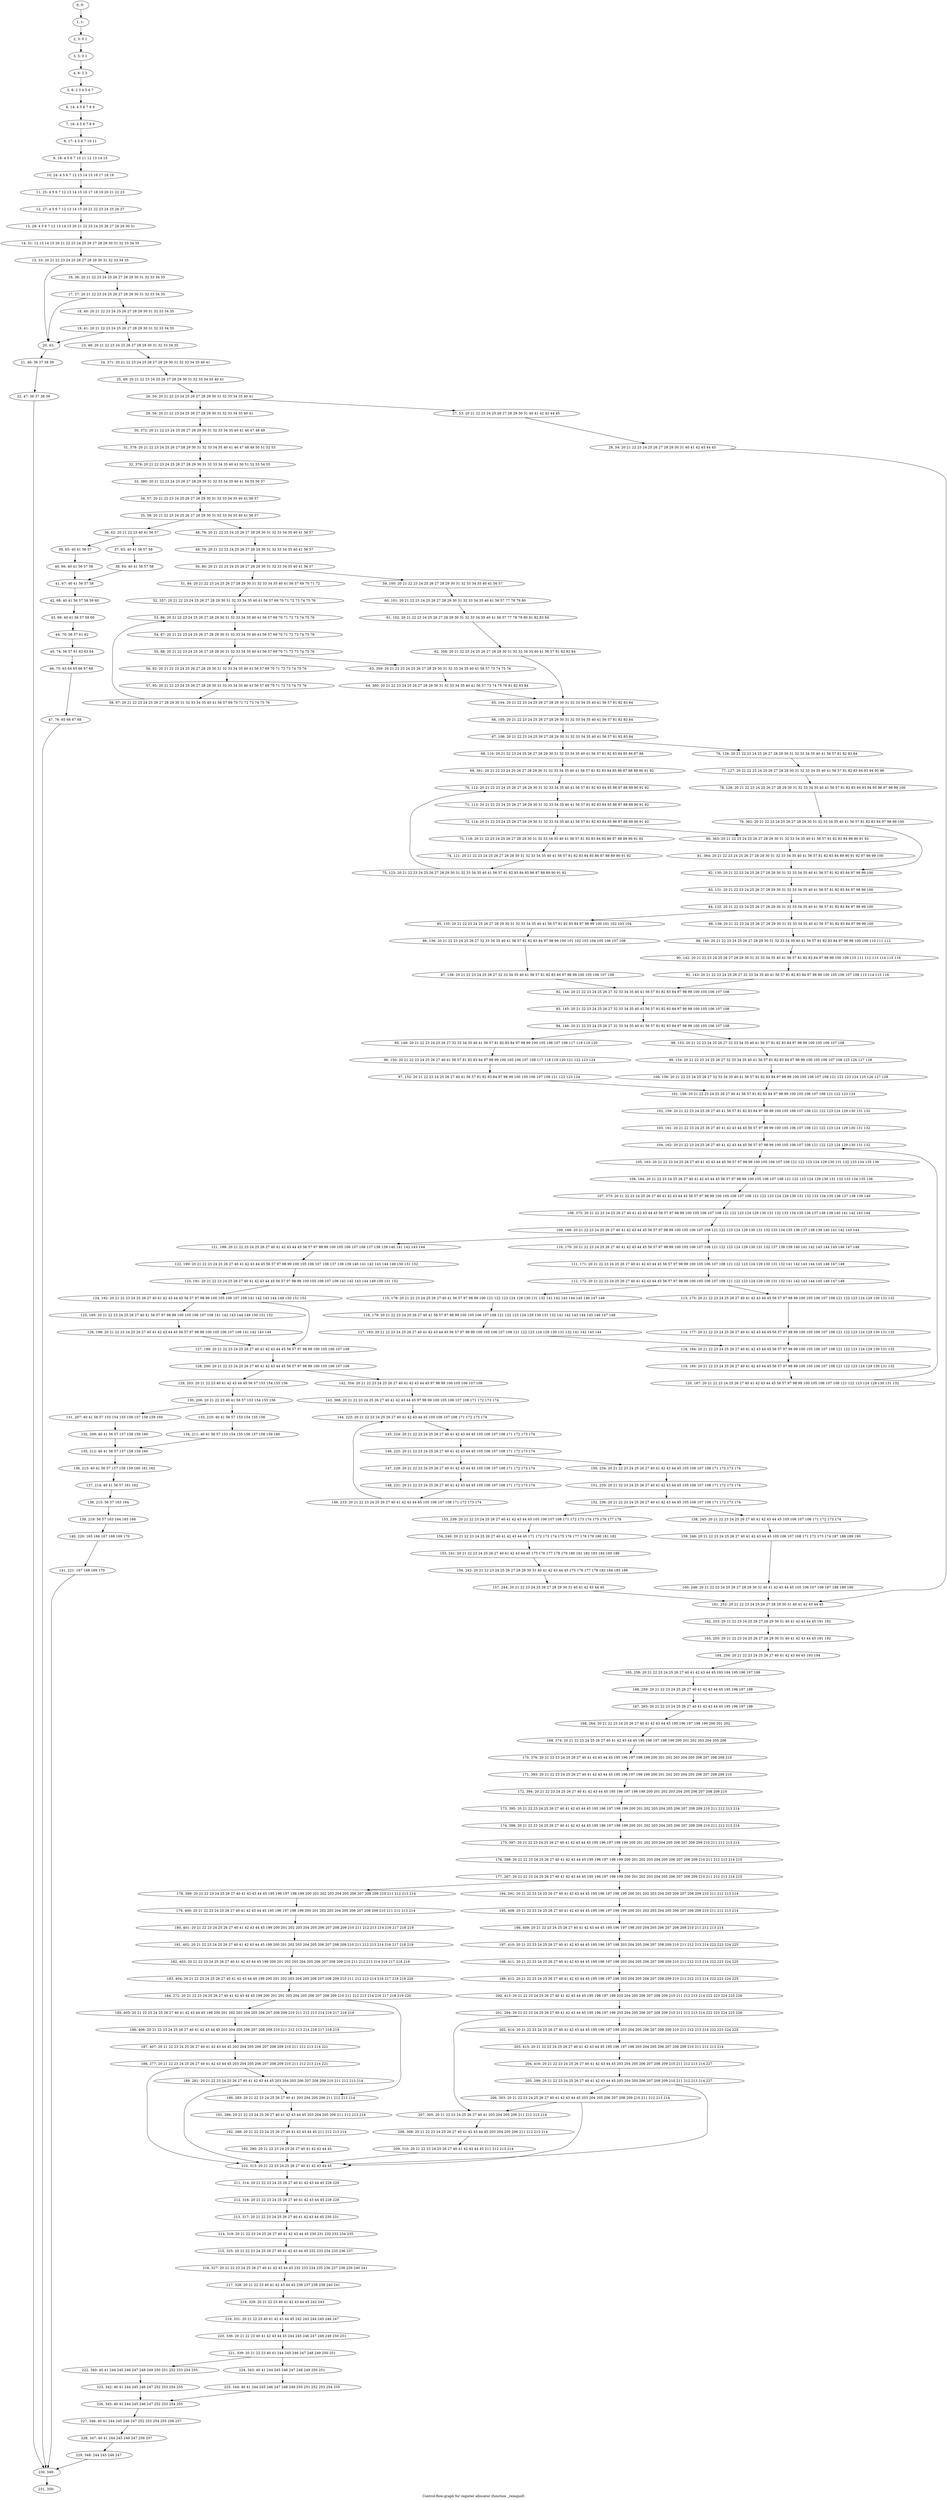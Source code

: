 digraph G {
graph [label="Control-flow-graph for register allocator (function _remquof)"]
0[label="0, 0: "];
1[label="1, 1: "];
2[label="2, 3: 0 1 "];
3[label="3, 5: 0 1 "];
4[label="4, 6: 2 3 "];
5[label="5, 8: 2 3 4 5 6 7 "];
6[label="6, 14: 4 5 6 7 8 9 "];
7[label="7, 16: 4 5 6 7 8 9 "];
8[label="8, 17: 4 5 6 7 10 11 "];
9[label="9, 19: 4 5 6 7 10 11 12 13 14 15 "];
10[label="10, 24: 4 5 6 7 12 13 14 15 16 17 18 19 "];
11[label="11, 25: 4 5 6 7 12 13 14 15 16 17 18 19 20 21 22 23 "];
12[label="12, 27: 4 5 6 7 12 13 14 15 20 21 22 23 24 25 26 27 "];
13[label="13, 29: 4 5 6 7 12 13 14 15 20 21 22 23 24 25 26 27 28 29 30 31 "];
14[label="14, 31: 12 13 14 15 20 21 22 23 24 25 26 27 28 29 30 31 32 33 34 35 "];
15[label="15, 33: 20 21 22 23 24 25 26 27 28 29 30 31 32 33 34 35 "];
16[label="16, 36: 20 21 22 23 24 25 26 27 28 29 30 31 32 33 34 35 "];
17[label="17, 37: 20 21 22 23 24 25 26 27 28 29 30 31 32 33 34 35 "];
18[label="18, 40: 20 21 22 23 24 25 26 27 28 29 30 31 32 33 34 35 "];
19[label="19, 41: 20 21 22 23 24 25 26 27 28 29 30 31 32 33 34 35 "];
20[label="20, 43: "];
21[label="21, 46: 36 37 38 39 "];
22[label="22, 47: 36 37 38 39 "];
23[label="23, 48: 20 21 22 23 24 25 26 27 28 29 30 31 32 33 34 35 "];
24[label="24, 371: 20 21 22 23 24 25 26 27 28 29 30 31 32 33 34 35 40 41 "];
25[label="25, 49: 20 21 22 23 24 25 26 27 28 29 30 31 32 33 34 35 40 41 "];
26[label="26, 50: 20 21 22 23 24 25 26 27 28 29 30 31 32 33 34 35 40 41 "];
27[label="27, 53: 20 21 22 23 24 25 26 27 28 29 30 31 40 41 42 43 44 45 "];
28[label="28, 54: 20 21 22 23 24 25 26 27 28 29 30 31 40 41 42 43 44 45 "];
29[label="29, 56: 20 21 22 23 24 25 26 27 28 29 30 31 32 33 34 35 40 41 "];
30[label="30, 372: 20 21 22 23 24 25 26 27 28 29 30 31 32 33 34 35 40 41 46 47 48 49 "];
31[label="31, 378: 20 21 22 23 24 25 26 27 28 29 30 31 32 33 34 35 40 41 46 47 48 49 50 51 52 53 "];
32[label="32, 379: 20 21 22 23 24 25 26 27 28 29 30 31 32 33 34 35 40 41 50 51 52 53 54 55 "];
33[label="33, 380: 20 21 22 23 24 25 26 27 28 29 30 31 32 33 34 35 40 41 54 55 56 57 "];
34[label="34, 57: 20 21 22 23 24 25 26 27 28 29 30 31 32 33 34 35 40 41 56 57 "];
35[label="35, 58: 20 21 22 23 24 25 26 27 28 29 30 31 32 33 34 35 40 41 56 57 "];
36[label="36, 62: 20 21 22 23 40 41 56 57 "];
37[label="37, 63: 40 41 56 57 58 "];
38[label="38, 64: 40 41 56 57 58 "];
39[label="39, 65: 40 41 56 57 "];
40[label="40, 66: 40 41 56 57 58 "];
41[label="41, 67: 40 41 56 57 58 "];
42[label="42, 68: 40 41 56 57 58 59 60 "];
43[label="43, 69: 40 41 56 57 59 60 "];
44[label="44, 70: 56 57 61 62 "];
45[label="45, 74: 56 57 61 62 63 64 "];
46[label="46, 75: 63 64 65 66 67 68 "];
47[label="47, 76: 65 66 67 68 "];
48[label="48, 78: 20 21 22 23 24 25 26 27 28 29 30 31 32 33 34 35 40 41 56 57 "];
49[label="49, 79: 20 21 22 23 24 25 26 27 28 29 30 31 32 33 34 35 40 41 56 57 "];
50[label="50, 80: 20 21 22 23 24 25 26 27 28 29 30 31 32 33 34 35 40 41 56 57 "];
51[label="51, 84: 20 21 22 23 24 25 26 27 28 29 30 31 32 33 34 35 40 41 56 57 69 70 71 72 "];
52[label="52, 357: 20 21 22 23 24 25 26 27 28 29 30 31 32 33 34 35 40 41 56 57 69 70 71 72 73 74 75 76 "];
53[label="53, 86: 20 21 22 23 24 25 26 27 28 29 30 31 32 33 34 35 40 41 56 57 69 70 71 72 73 74 75 76 "];
54[label="54, 87: 20 21 22 23 24 25 26 27 28 29 30 31 32 33 34 35 40 41 56 57 69 70 71 72 73 74 75 76 "];
55[label="55, 88: 20 21 22 23 24 25 26 27 28 29 30 31 32 33 34 35 40 41 56 57 69 70 71 72 73 74 75 76 "];
56[label="56, 92: 20 21 22 23 24 25 26 27 28 29 30 31 32 33 34 35 40 41 56 57 69 70 71 72 73 74 75 76 "];
57[label="57, 95: 20 21 22 23 24 25 26 27 28 29 30 31 32 33 34 35 40 41 56 57 69 70 71 72 73 74 75 76 "];
58[label="58, 97: 20 21 22 23 24 25 26 27 28 29 30 31 32 33 34 35 40 41 56 57 69 70 71 72 73 74 75 76 "];
59[label="59, 100: 20 21 22 23 24 25 26 27 28 29 30 31 32 33 34 35 40 41 56 57 "];
60[label="60, 101: 20 21 22 23 24 25 26 27 28 29 30 31 32 33 34 35 40 41 56 57 77 78 79 80 "];
61[label="61, 102: 20 21 22 23 24 25 26 27 28 29 30 31 32 33 34 35 40 41 56 57 77 78 79 80 81 82 83 84 "];
62[label="62, 358: 20 21 22 23 24 25 26 27 28 29 30 31 32 33 34 35 40 41 56 57 81 82 83 84 "];
63[label="63, 359: 20 21 22 23 24 25 26 27 28 29 30 31 32 33 34 35 40 41 56 57 73 74 75 76 "];
64[label="64, 360: 20 21 22 23 24 25 26 27 28 29 30 31 32 33 34 35 40 41 56 57 73 74 75 76 81 82 83 84 "];
65[label="65, 104: 20 21 22 23 24 25 26 27 28 29 30 31 32 33 34 35 40 41 56 57 81 82 83 84 "];
66[label="66, 105: 20 21 22 23 24 25 26 27 28 29 30 31 32 33 34 35 40 41 56 57 81 82 83 84 "];
67[label="67, 106: 20 21 22 23 24 25 26 27 28 29 30 31 32 33 34 35 40 41 56 57 81 82 83 84 "];
68[label="68, 110: 20 21 22 23 24 25 26 27 28 29 30 31 32 33 34 35 40 41 56 57 81 82 83 84 85 86 87 88 "];
69[label="69, 361: 20 21 22 23 24 25 26 27 28 29 30 31 32 33 34 35 40 41 56 57 81 82 83 84 85 86 87 88 89 90 91 92 "];
70[label="70, 112: 20 21 22 23 24 25 26 27 28 29 30 31 32 33 34 35 40 41 56 57 81 82 83 84 85 86 87 88 89 90 91 92 "];
71[label="71, 113: 20 21 22 23 24 25 26 27 28 29 30 31 32 33 34 35 40 41 56 57 81 82 83 84 85 86 87 88 89 90 91 92 "];
72[label="72, 114: 20 21 22 23 24 25 26 27 28 29 30 31 32 33 34 35 40 41 56 57 81 82 83 84 85 86 87 88 89 90 91 92 "];
73[label="73, 118: 20 21 22 23 24 25 26 27 28 29 30 31 32 33 34 35 40 41 56 57 81 82 83 84 85 86 87 88 89 90 91 92 "];
74[label="74, 121: 20 21 22 23 24 25 26 27 28 29 30 31 32 33 34 35 40 41 56 57 81 82 83 84 85 86 87 88 89 90 91 92 "];
75[label="75, 123: 20 21 22 23 24 25 26 27 28 29 30 31 32 33 34 35 40 41 56 57 81 82 83 84 85 86 87 88 89 90 91 92 "];
76[label="76, 126: 20 21 22 23 24 25 26 27 28 29 30 31 32 33 34 35 40 41 56 57 81 82 83 84 "];
77[label="77, 127: 20 21 22 23 24 25 26 27 28 29 30 31 32 33 34 35 40 41 56 57 81 82 83 84 93 94 95 96 "];
78[label="78, 128: 20 21 22 23 24 25 26 27 28 29 30 31 32 33 34 35 40 41 56 57 81 82 83 84 93 94 95 96 97 98 99 100 "];
79[label="79, 362: 20 21 22 23 24 25 26 27 28 29 30 31 32 33 34 35 40 41 56 57 81 82 83 84 97 98 99 100 "];
80[label="80, 363: 20 21 22 23 24 25 26 27 28 29 30 31 32 33 34 35 40 41 56 57 81 82 83 84 89 90 91 92 "];
81[label="81, 364: 20 21 22 23 24 25 26 27 28 29 30 31 32 33 34 35 40 41 56 57 81 82 83 84 89 90 91 92 97 98 99 100 "];
82[label="82, 130: 20 21 22 23 24 25 26 27 28 29 30 31 32 33 34 35 40 41 56 57 81 82 83 84 97 98 99 100 "];
83[label="83, 131: 20 21 22 23 24 25 26 27 28 29 30 31 32 33 34 35 40 41 56 57 81 82 83 84 97 98 99 100 "];
84[label="84, 132: 20 21 22 23 24 25 26 27 28 29 30 31 32 33 34 35 40 41 56 57 81 82 83 84 97 98 99 100 "];
85[label="85, 135: 20 21 22 23 24 25 26 27 28 29 30 31 32 33 34 35 40 41 56 57 81 82 83 84 97 98 99 100 101 102 103 104 "];
86[label="86, 136: 20 21 22 23 24 25 26 27 32 33 34 35 40 41 56 57 81 82 83 84 97 98 99 100 101 102 103 104 105 106 107 108 "];
87[label="87, 138: 20 21 22 23 24 25 26 27 32 33 34 35 40 41 56 57 81 82 83 84 97 98 99 100 105 106 107 108 "];
88[label="88, 139: 20 21 22 23 24 25 26 27 28 29 30 31 32 33 34 35 40 41 56 57 81 82 83 84 97 98 99 100 "];
89[label="89, 140: 20 21 22 23 24 25 26 27 28 29 30 31 32 33 34 35 40 41 56 57 81 82 83 84 97 98 99 100 109 110 111 112 "];
90[label="90, 142: 20 21 22 23 24 25 26 27 28 29 30 31 32 33 34 35 40 41 56 57 81 82 83 84 97 98 99 100 109 110 111 112 113 114 115 116 "];
91[label="91, 143: 20 21 22 23 24 25 26 27 32 33 34 35 40 41 56 57 81 82 83 84 97 98 99 100 105 106 107 108 113 114 115 116 "];
92[label="92, 144: 20 21 22 23 24 25 26 27 32 33 34 35 40 41 56 57 81 82 83 84 97 98 99 100 105 106 107 108 "];
93[label="93, 145: 20 21 22 23 24 25 26 27 32 33 34 35 40 41 56 57 81 82 83 84 97 98 99 100 105 106 107 108 "];
94[label="94, 146: 20 21 22 23 24 25 26 27 32 33 34 35 40 41 56 57 81 82 83 84 97 98 99 100 105 106 107 108 "];
95[label="95, 149: 20 21 22 23 24 25 26 27 32 33 34 35 40 41 56 57 81 82 83 84 97 98 99 100 105 106 107 108 117 118 119 120 "];
96[label="96, 150: 20 21 22 23 24 25 26 27 40 41 56 57 81 82 83 84 97 98 99 100 105 106 107 108 117 118 119 120 121 122 123 124 "];
97[label="97, 152: 20 21 22 23 24 25 26 27 40 41 56 57 81 82 83 84 97 98 99 100 105 106 107 108 121 122 123 124 "];
98[label="98, 153: 20 21 22 23 24 25 26 27 32 33 34 35 40 41 56 57 81 82 83 84 97 98 99 100 105 106 107 108 "];
99[label="99, 154: 20 21 22 23 24 25 26 27 32 33 34 35 40 41 56 57 81 82 83 84 97 98 99 100 105 106 107 108 125 126 127 128 "];
100[label="100, 156: 20 21 22 23 24 25 26 27 32 33 34 35 40 41 56 57 81 82 83 84 97 98 99 100 105 106 107 108 121 122 123 124 125 126 127 128 "];
101[label="101, 158: 20 21 22 23 24 25 26 27 40 41 56 57 81 82 83 84 97 98 99 100 105 106 107 108 121 122 123 124 "];
102[label="102, 159: 20 21 22 23 24 25 26 27 40 41 56 57 81 82 83 84 97 98 99 100 105 106 107 108 121 122 123 124 129 130 131 132 "];
103[label="103, 161: 20 21 22 23 24 25 26 27 40 41 42 43 44 45 56 57 97 98 99 100 105 106 107 108 121 122 123 124 129 130 131 132 "];
104[label="104, 162: 20 21 22 23 24 25 26 27 40 41 42 43 44 45 56 57 97 98 99 100 105 106 107 108 121 122 123 124 129 130 131 132 "];
105[label="105, 163: 20 21 22 23 24 25 26 27 40 41 42 43 44 45 56 57 97 98 99 100 105 106 107 108 121 122 123 124 129 130 131 132 133 134 135 136 "];
106[label="106, 164: 20 21 22 23 24 25 26 27 40 41 42 43 44 45 56 57 97 98 99 100 105 106 107 108 121 122 123 124 129 130 131 132 133 134 135 136 "];
107[label="107, 373: 20 21 22 23 24 25 26 27 40 41 42 43 44 45 56 57 97 98 99 100 105 106 107 108 121 122 123 124 129 130 131 132 133 134 135 136 137 138 139 140 "];
108[label="108, 375: 20 21 22 23 24 25 26 27 40 41 42 43 44 45 56 57 97 98 99 100 105 106 107 108 121 122 123 124 129 130 131 132 133 134 135 136 137 138 139 140 141 142 143 144 "];
109[label="109, 166: 20 21 22 23 24 25 26 27 40 41 42 43 44 45 56 57 97 98 99 100 105 106 107 108 121 122 123 124 129 130 131 132 133 134 135 136 137 138 139 140 141 142 143 144 "];
110[label="110, 170: 20 21 22 23 24 25 26 27 40 41 42 43 44 45 56 57 97 98 99 100 105 106 107 108 121 122 123 124 129 130 131 132 137 138 139 140 141 142 143 144 145 146 147 148 "];
111[label="111, 171: 20 21 22 23 24 25 26 27 40 41 42 43 44 45 56 57 97 98 99 100 105 106 107 108 121 122 123 124 129 130 131 132 141 142 143 144 145 146 147 148 "];
112[label="112, 172: 20 21 22 23 24 25 26 27 40 41 42 43 44 45 56 57 97 98 99 100 105 106 107 108 121 122 123 124 129 130 131 132 141 142 143 144 145 146 147 148 "];
113[label="113, 175: 20 21 22 23 24 25 26 27 40 41 42 43 44 45 56 57 97 98 99 100 105 106 107 108 121 122 123 124 129 130 131 132 "];
114[label="114, 177: 20 21 22 23 24 25 26 27 40 41 42 43 44 45 56 57 97 98 99 100 105 106 107 108 121 122 123 124 129 130 131 132 "];
115[label="115, 178: 20 21 22 23 24 25 26 27 40 41 56 57 97 98 99 100 121 122 123 124 129 130 131 132 141 142 143 144 145 146 147 148 "];
116[label="116, 179: 20 21 22 23 24 25 26 27 40 41 56 57 97 98 99 100 105 106 107 108 121 122 123 124 129 130 131 132 141 142 143 144 145 146 147 148 "];
117[label="117, 183: 20 21 22 23 24 25 26 27 40 41 42 43 44 45 56 57 97 98 99 100 105 106 107 108 121 122 123 124 129 130 131 132 141 142 143 144 "];
118[label="118, 184: 20 21 22 23 24 25 26 27 40 41 42 43 44 45 56 57 97 98 99 100 105 106 107 108 121 122 123 124 129 130 131 132 "];
119[label="119, 185: 20 21 22 23 24 25 26 27 40 41 42 43 44 45 56 57 97 98 99 100 105 106 107 108 121 122 123 124 129 130 131 132 "];
120[label="120, 187: 20 21 22 23 24 25 26 27 40 41 42 43 44 45 56 57 97 98 99 100 105 106 107 108 121 122 123 124 129 130 131 132 "];
121[label="121, 188: 20 21 22 23 24 25 26 27 40 41 42 43 44 45 56 57 97 98 99 100 105 106 107 108 137 138 139 140 141 142 143 144 "];
122[label="122, 190: 20 21 22 23 24 25 26 27 40 41 42 43 44 45 56 57 97 98 99 100 105 106 107 108 137 138 139 140 141 142 143 144 149 150 151 152 "];
123[label="123, 191: 20 21 22 23 24 25 26 27 40 41 42 43 44 45 56 57 97 98 99 100 105 106 107 108 141 142 143 144 149 150 151 152 "];
124[label="124, 192: 20 21 22 23 24 25 26 27 40 41 42 43 44 45 56 57 97 98 99 100 105 106 107 108 141 142 143 144 149 150 151 152 "];
125[label="125, 195: 20 21 22 23 24 25 26 27 40 41 56 57 97 98 99 100 105 106 107 108 141 142 143 144 149 150 151 152 "];
126[label="126, 198: 20 21 22 23 24 25 26 27 40 41 42 43 44 45 56 57 97 98 99 100 105 106 107 108 141 142 143 144 "];
127[label="127, 199: 20 21 22 23 24 25 26 27 40 41 42 43 44 45 56 57 97 98 99 100 105 106 107 108 "];
128[label="128, 200: 20 21 22 23 24 25 26 27 40 41 42 43 44 45 56 57 97 98 99 100 105 106 107 108 "];
129[label="129, 203: 20 21 22 23 40 41 42 43 44 45 56 57 153 154 155 156 "];
130[label="130, 206: 20 21 22 23 40 41 56 57 153 154 155 156 "];
131[label="131, 207: 40 41 56 57 153 154 155 156 157 158 159 160 "];
132[label="132, 209: 40 41 56 57 157 158 159 160 "];
133[label="133, 210: 40 41 56 57 153 154 155 156 "];
134[label="134, 211: 40 41 56 57 153 154 155 156 157 158 159 160 "];
135[label="135, 212: 40 41 56 57 157 158 159 160 "];
136[label="136, 213: 40 41 56 57 157 158 159 160 161 162 "];
137[label="137, 214: 40 41 56 57 161 162 "];
138[label="138, 215: 56 57 163 164 "];
139[label="139, 219: 56 57 163 164 165 166 "];
140[label="140, 220: 165 166 167 168 169 170 "];
141[label="141, 221: 167 168 169 170 "];
142[label="142, 354: 20 21 22 23 24 25 26 27 40 41 42 43 44 45 97 98 99 100 105 106 107 108 "];
143[label="143, 368: 20 21 22 23 24 25 26 27 40 41 42 43 44 45 97 98 99 100 105 106 107 108 171 172 173 174 "];
144[label="144, 223: 20 21 22 23 24 25 26 27 40 41 42 43 44 45 105 106 107 108 171 172 173 174 "];
145[label="145, 224: 20 21 22 23 24 25 26 27 40 41 42 43 44 45 105 106 107 108 171 172 173 174 "];
146[label="146, 225: 20 21 22 23 24 25 26 27 40 41 42 43 44 45 105 106 107 108 171 172 173 174 "];
147[label="147, 228: 20 21 22 23 24 25 26 27 40 41 42 43 44 45 105 106 107 108 171 172 173 174 "];
148[label="148, 231: 20 21 22 23 24 25 26 27 40 41 42 43 44 45 105 106 107 108 171 172 173 174 "];
149[label="149, 233: 20 21 22 23 24 25 26 27 40 41 42 43 44 45 105 106 107 108 171 172 173 174 "];
150[label="150, 234: 20 21 22 23 24 25 26 27 40 41 42 43 44 45 105 106 107 108 171 172 173 174 "];
151[label="151, 235: 20 21 22 23 24 25 26 27 40 41 42 43 44 45 105 106 107 108 171 172 173 174 "];
152[label="152, 236: 20 21 22 23 24 25 26 27 40 41 42 43 44 45 105 106 107 108 171 172 173 174 "];
153[label="153, 239: 20 21 22 23 24 25 26 27 40 41 42 43 44 45 105 106 107 108 171 172 173 174 175 176 177 178 "];
154[label="154, 240: 20 21 22 23 24 25 26 27 40 41 42 43 44 45 171 172 173 174 175 176 177 178 179 180 181 182 "];
155[label="155, 241: 20 21 22 23 24 25 26 27 40 41 42 43 44 45 175 176 177 178 179 180 181 182 183 184 185 186 "];
156[label="156, 242: 20 21 22 23 24 25 26 27 28 29 30 31 40 41 42 43 44 45 175 176 177 178 183 184 185 186 "];
157[label="157, 244: 20 21 22 23 24 25 26 27 28 29 30 31 40 41 42 43 44 45 "];
158[label="158, 245: 20 21 22 23 24 25 26 27 40 41 42 43 44 45 105 106 107 108 171 172 173 174 "];
159[label="159, 246: 20 21 22 23 24 25 26 27 40 41 42 43 44 45 105 106 107 108 171 172 173 174 187 188 189 190 "];
160[label="160, 248: 20 21 22 23 24 25 26 27 28 29 30 31 40 41 42 43 44 45 105 106 107 108 187 188 189 190 "];
161[label="161, 252: 20 21 22 23 24 25 26 27 28 29 30 31 40 41 42 43 44 45 "];
162[label="162, 253: 20 21 22 23 24 25 26 27 28 29 30 31 40 41 42 43 44 45 191 192 "];
163[label="163, 255: 20 21 22 23 24 25 26 27 28 29 30 31 40 41 42 43 44 45 191 192 "];
164[label="164, 256: 20 21 22 23 24 25 26 27 40 41 42 43 44 45 193 194 "];
165[label="165, 258: 20 21 22 23 24 25 26 27 40 41 42 43 44 45 193 194 195 196 197 198 "];
166[label="166, 259: 20 21 22 23 24 25 26 27 40 41 42 43 44 45 195 196 197 198 "];
167[label="167, 263: 20 21 22 23 24 25 26 27 40 41 42 43 44 45 195 196 197 198 "];
168[label="168, 264: 20 21 22 23 24 25 26 27 40 41 42 43 44 45 195 196 197 198 199 200 201 202 "];
169[label="169, 374: 20 21 22 23 24 25 26 27 40 41 42 43 44 45 195 196 197 198 199 200 201 202 203 204 205 206 "];
170[label="170, 376: 20 21 22 23 24 25 26 27 40 41 42 43 44 45 195 196 197 198 199 200 201 202 203 204 205 206 207 208 209 210 "];
171[label="171, 393: 20 21 22 23 24 25 26 27 40 41 42 43 44 45 195 196 197 198 199 200 201 202 203 204 205 206 207 208 209 210 "];
172[label="172, 394: 20 21 22 23 24 25 26 27 40 41 42 43 44 45 195 196 197 198 199 200 201 202 203 204 205 206 207 208 209 210 "];
173[label="173, 395: 20 21 22 23 24 25 26 27 40 41 42 43 44 45 195 196 197 198 199 200 201 202 203 204 205 206 207 208 209 210 211 212 213 214 "];
174[label="174, 396: 20 21 22 23 24 25 26 27 40 41 42 43 44 45 195 196 197 198 199 200 201 202 203 204 205 206 207 208 209 210 211 212 213 214 "];
175[label="175, 397: 20 21 22 23 24 25 26 27 40 41 42 43 44 45 195 196 197 198 199 200 201 202 203 204 205 206 207 208 209 210 211 212 213 214 "];
176[label="176, 398: 20 21 22 23 24 25 26 27 40 41 42 43 44 45 195 196 197 198 199 200 201 202 203 204 205 206 207 208 209 210 211 212 213 214 215 "];
177[label="177, 267: 20 21 22 23 24 25 26 27 40 41 42 43 44 45 195 196 197 198 199 200 201 202 203 204 205 206 207 208 209 210 211 212 213 214 215 "];
178[label="178, 399: 20 21 22 23 24 25 26 27 40 41 42 43 44 45 195 196 197 198 199 200 201 202 203 204 205 206 207 208 209 210 211 212 213 214 "];
179[label="179, 400: 20 21 22 23 24 25 26 27 40 41 42 43 44 45 195 196 197 198 199 200 201 202 203 204 205 206 207 208 209 210 211 212 213 214 "];
180[label="180, 401: 20 21 22 23 24 25 26 27 40 41 42 43 44 45 199 200 201 202 203 204 205 206 207 208 209 210 211 212 213 214 216 217 218 219 "];
181[label="181, 402: 20 21 22 23 24 25 26 27 40 41 42 43 44 45 199 200 201 202 203 204 205 206 207 208 209 210 211 212 213 214 216 217 218 219 "];
182[label="182, 403: 20 21 22 23 24 25 26 27 40 41 42 43 44 45 199 200 201 202 203 204 205 206 207 208 209 210 211 212 213 214 216 217 218 219 "];
183[label="183, 404: 20 21 22 23 24 25 26 27 40 41 42 43 44 45 199 200 201 202 203 204 205 206 207 208 209 210 211 212 213 214 216 217 218 219 220 "];
184[label="184, 272: 20 21 22 23 24 25 26 27 40 41 42 43 44 45 199 200 201 202 203 204 205 206 207 208 209 210 211 212 213 214 216 217 218 219 220 "];
185[label="185, 405: 20 21 22 23 24 25 26 27 40 41 42 43 44 45 199 200 201 202 203 204 205 206 207 208 209 210 211 212 213 214 216 217 218 219 "];
186[label="186, 406: 20 21 22 23 24 25 26 27 40 41 42 43 44 45 203 204 205 206 207 208 209 210 211 212 213 214 216 217 218 219 "];
187[label="187, 407: 20 21 22 23 24 25 26 27 40 41 42 43 44 45 203 204 205 206 207 208 209 210 211 212 213 214 221 "];
188[label="188, 277: 20 21 22 23 24 25 26 27 40 41 42 43 44 45 203 204 205 206 207 208 209 210 211 212 213 214 221 "];
189[label="189, 281: 20 21 22 23 24 25 26 27 40 41 42 43 44 45 203 204 205 206 207 208 209 210 211 212 213 214 "];
190[label="190, 283: 20 21 22 23 24 25 26 27 40 41 203 204 205 206 211 212 213 214 "];
191[label="191, 286: 20 21 22 23 24 25 26 27 40 41 42 43 44 45 203 204 205 206 211 212 213 214 "];
192[label="192, 288: 20 21 22 23 24 25 26 27 40 41 42 43 44 45 211 212 213 214 "];
193[label="193, 290: 20 21 22 23 24 25 26 27 40 41 42 43 44 45 "];
194[label="194, 291: 20 21 22 23 24 25 26 27 40 41 42 43 44 45 195 196 197 198 199 200 201 202 203 204 205 206 207 208 209 210 211 212 213 214 "];
195[label="195, 408: 20 21 22 23 24 25 26 27 40 41 42 43 44 45 195 196 197 198 199 200 201 202 203 204 205 206 207 208 209 210 211 212 213 214 "];
196[label="196, 409: 20 21 22 23 24 25 26 27 40 41 42 43 44 45 195 196 197 198 203 204 205 206 207 208 209 210 211 212 213 214 "];
197[label="197, 410: 20 21 22 23 24 25 26 27 40 41 42 43 44 45 195 196 197 198 203 204 205 206 207 208 209 210 211 212 213 214 222 223 224 225 "];
198[label="198, 411: 20 21 22 23 24 25 26 27 40 41 42 43 44 45 195 196 197 198 203 204 205 206 207 208 209 210 211 212 213 214 222 223 224 225 "];
199[label="199, 412: 20 21 22 23 24 25 26 27 40 41 42 43 44 45 195 196 197 198 203 204 205 206 207 208 209 210 211 212 213 214 222 223 224 225 "];
200[label="200, 413: 20 21 22 23 24 25 26 27 40 41 42 43 44 45 195 196 197 198 203 204 205 206 207 208 209 210 211 212 213 214 222 223 224 225 226 "];
201[label="201, 294: 20 21 22 23 24 25 26 27 40 41 42 43 44 45 195 196 197 198 203 204 205 206 207 208 209 210 211 212 213 214 222 223 224 225 226 "];
202[label="202, 414: 20 21 22 23 24 25 26 27 40 41 42 43 44 45 195 196 197 198 203 204 205 206 207 208 209 210 211 212 213 214 222 223 224 225 "];
203[label="203, 415: 20 21 22 23 24 25 26 27 40 41 42 43 44 45 195 196 197 198 203 204 205 206 207 208 209 210 211 212 213 214 "];
204[label="204, 416: 20 21 22 23 24 25 26 27 40 41 42 43 44 45 203 204 205 206 207 208 209 210 211 212 213 214 227 "];
205[label="205, 299: 20 21 22 23 24 25 26 27 40 41 42 43 44 45 203 204 205 206 207 208 209 210 211 212 213 214 227 "];
206[label="206, 303: 20 21 22 23 24 25 26 27 40 41 42 43 44 45 203 204 205 206 207 208 209 210 211 212 213 214 "];
207[label="207, 305: 20 21 22 23 24 25 26 27 40 41 203 204 205 206 211 212 213 214 "];
208[label="208, 308: 20 21 22 23 24 25 26 27 40 41 42 43 44 45 203 204 205 206 211 212 213 214 "];
209[label="209, 310: 20 21 22 23 24 25 26 27 40 41 42 43 44 45 211 212 213 214 "];
210[label="210, 313: 20 21 22 23 24 25 26 27 40 41 42 43 44 45 "];
211[label="211, 314: 20 21 22 23 24 25 26 27 40 41 42 43 44 45 228 229 "];
212[label="212, 316: 20 21 22 23 24 25 26 27 40 41 42 43 44 45 228 229 "];
213[label="213, 317: 20 21 22 23 24 25 26 27 40 41 42 43 44 45 230 231 "];
214[label="214, 319: 20 21 22 23 24 25 26 27 40 41 42 43 44 45 230 231 232 233 234 235 "];
215[label="215, 325: 20 21 22 23 24 25 26 27 40 41 42 43 44 45 232 233 234 235 236 237 "];
216[label="216, 327: 20 21 22 23 24 25 26 27 40 41 42 43 44 45 232 233 234 235 236 237 238 239 240 241 "];
217[label="217, 328: 20 21 22 23 40 41 42 43 44 45 236 237 238 239 240 241 "];
218[label="218, 329: 20 21 22 23 40 41 42 43 44 45 242 243 "];
219[label="219, 331: 20 21 22 23 40 41 42 43 44 45 242 243 244 245 246 247 "];
220[label="220, 336: 20 21 22 23 40 41 42 43 44 45 244 245 246 247 248 249 250 251 "];
221[label="221, 339: 20 21 22 23 40 41 244 245 246 247 248 249 250 251 "];
222[label="222, 340: 40 41 244 245 246 247 248 249 250 251 252 253 254 255 "];
223[label="223, 342: 40 41 244 245 246 247 252 253 254 255 "];
224[label="224, 343: 40 41 244 245 246 247 248 249 250 251 "];
225[label="225, 344: 40 41 244 245 246 247 248 249 250 251 252 253 254 255 "];
226[label="226, 345: 40 41 244 245 246 247 252 253 254 255 "];
227[label="227, 346: 40 41 244 245 246 247 252 253 254 255 256 257 "];
228[label="228, 347: 40 41 244 245 246 247 256 257 "];
229[label="229, 348: 244 245 246 247 "];
230[label="230, 349: "];
231[label="231, 350: "];
0->1 ;
1->2 ;
2->3 ;
3->4 ;
4->5 ;
5->6 ;
6->7 ;
7->8 ;
8->9 ;
9->10 ;
10->11 ;
11->12 ;
12->13 ;
13->14 ;
14->15 ;
15->16 ;
15->20 ;
16->17 ;
17->18 ;
17->20 ;
18->19 ;
19->20 ;
19->23 ;
20->21 ;
21->22 ;
22->230 ;
23->24 ;
24->25 ;
25->26 ;
26->27 ;
26->29 ;
27->28 ;
28->161 ;
29->30 ;
30->31 ;
31->32 ;
32->33 ;
33->34 ;
34->35 ;
35->36 ;
35->48 ;
36->37 ;
36->39 ;
37->38 ;
38->41 ;
39->40 ;
40->41 ;
41->42 ;
42->43 ;
43->44 ;
44->45 ;
45->46 ;
46->47 ;
47->230 ;
48->49 ;
49->50 ;
50->51 ;
50->59 ;
51->52 ;
52->53 ;
53->54 ;
54->55 ;
55->56 ;
55->63 ;
56->57 ;
57->58 ;
58->53 ;
59->60 ;
60->61 ;
61->62 ;
62->65 ;
63->64 ;
64->65 ;
65->66 ;
66->67 ;
67->68 ;
67->76 ;
68->69 ;
69->70 ;
70->71 ;
71->72 ;
72->73 ;
72->80 ;
73->74 ;
74->75 ;
75->70 ;
76->77 ;
77->78 ;
78->79 ;
79->82 ;
80->81 ;
81->82 ;
82->83 ;
83->84 ;
84->85 ;
84->88 ;
85->86 ;
86->87 ;
87->92 ;
88->89 ;
89->90 ;
90->91 ;
91->92 ;
92->93 ;
93->94 ;
94->95 ;
94->98 ;
95->96 ;
96->97 ;
97->101 ;
98->99 ;
99->100 ;
100->101 ;
101->102 ;
102->103 ;
103->104 ;
104->105 ;
105->106 ;
106->107 ;
107->108 ;
108->109 ;
109->110 ;
109->121 ;
110->111 ;
111->112 ;
112->113 ;
112->115 ;
113->114 ;
114->118 ;
115->116 ;
116->117 ;
117->118 ;
118->119 ;
119->120 ;
120->104 ;
121->122 ;
122->123 ;
123->124 ;
124->125 ;
124->127 ;
125->126 ;
126->127 ;
127->128 ;
128->129 ;
128->142 ;
129->130 ;
130->131 ;
130->133 ;
131->132 ;
132->135 ;
133->134 ;
134->135 ;
135->136 ;
136->137 ;
137->138 ;
138->139 ;
139->140 ;
140->141 ;
141->230 ;
142->143 ;
143->144 ;
144->145 ;
145->146 ;
146->147 ;
146->150 ;
147->148 ;
148->149 ;
149->144 ;
150->151 ;
151->152 ;
152->153 ;
152->158 ;
153->154 ;
154->155 ;
155->156 ;
156->157 ;
157->161 ;
158->159 ;
159->160 ;
160->161 ;
161->162 ;
162->163 ;
163->164 ;
164->165 ;
165->166 ;
166->167 ;
167->168 ;
168->169 ;
169->170 ;
170->171 ;
171->172 ;
172->173 ;
173->174 ;
174->175 ;
175->176 ;
176->177 ;
177->178 ;
177->194 ;
178->179 ;
179->180 ;
180->181 ;
181->182 ;
182->183 ;
183->184 ;
184->185 ;
184->190 ;
185->186 ;
186->187 ;
187->188 ;
188->189 ;
188->210 ;
189->190 ;
189->210 ;
190->191 ;
191->192 ;
192->193 ;
193->210 ;
194->195 ;
195->196 ;
196->197 ;
197->198 ;
198->199 ;
199->200 ;
200->201 ;
201->202 ;
201->207 ;
202->203 ;
203->204 ;
204->205 ;
205->206 ;
205->210 ;
206->207 ;
206->210 ;
207->208 ;
208->209 ;
209->210 ;
210->211 ;
211->212 ;
212->213 ;
213->214 ;
214->215 ;
215->216 ;
216->217 ;
217->218 ;
218->219 ;
219->220 ;
220->221 ;
221->222 ;
221->224 ;
222->223 ;
223->226 ;
224->225 ;
225->226 ;
226->227 ;
227->228 ;
228->229 ;
229->230 ;
230->231 ;
}
